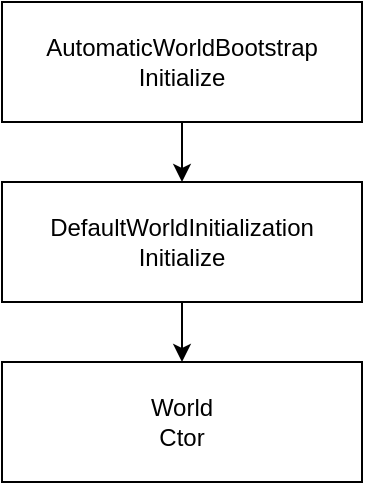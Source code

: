 <mxfile version="13.10.0" type="embed">
    <diagram id="voyBH3VHAqOp5yvMk3Qp" name="Page-1">
        <mxGraphModel dx="723" dy="659" grid="1" gridSize="10" guides="1" tooltips="1" connect="1" arrows="1" fold="1" page="1" pageScale="1" pageWidth="850" pageHeight="1100" math="0" shadow="0">
            <root>
                <mxCell id="0"/>
                <mxCell id="1" parent="0"/>
                <mxCell id="5" style="edgeStyle=orthogonalEdgeStyle;rounded=0;orthogonalLoop=1;jettySize=auto;html=1;exitX=0.5;exitY=1;exitDx=0;exitDy=0;entryX=0.5;entryY=0;entryDx=0;entryDy=0;" edge="1" parent="1" source="2" target="3">
                    <mxGeometry relative="1" as="geometry"/>
                </mxCell>
                <mxCell id="2" value="AutomaticWorldBootstrap&lt;br&gt;Initialize" style="rounded=0;whiteSpace=wrap;html=1;" vertex="1" parent="1">
                    <mxGeometry x="60" y="80" width="180" height="60" as="geometry"/>
                </mxCell>
                <mxCell id="6" style="edgeStyle=orthogonalEdgeStyle;rounded=0;orthogonalLoop=1;jettySize=auto;html=1;exitX=0.5;exitY=1;exitDx=0;exitDy=0;" edge="1" parent="1" source="3" target="4">
                    <mxGeometry relative="1" as="geometry"/>
                </mxCell>
                <mxCell id="3" value="DefaultWorldInitialization&lt;br&gt;Initialize" style="rounded=0;whiteSpace=wrap;html=1;" vertex="1" parent="1">
                    <mxGeometry x="60" y="170" width="180" height="60" as="geometry"/>
                </mxCell>
                <mxCell id="4" value="World&lt;br&gt;Ctor" style="rounded=0;whiteSpace=wrap;html=1;" vertex="1" parent="1">
                    <mxGeometry x="60" y="260" width="180" height="60" as="geometry"/>
                </mxCell>
            </root>
        </mxGraphModel>
    </diagram>
</mxfile>